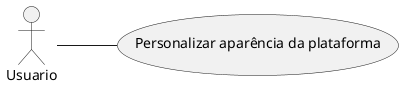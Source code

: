 @startuml
left to right direction

actor "Usuario" as Usuario

usecase "Personalizar aparência da plataforma" as UC2

Usuario -- UC2

@enduml